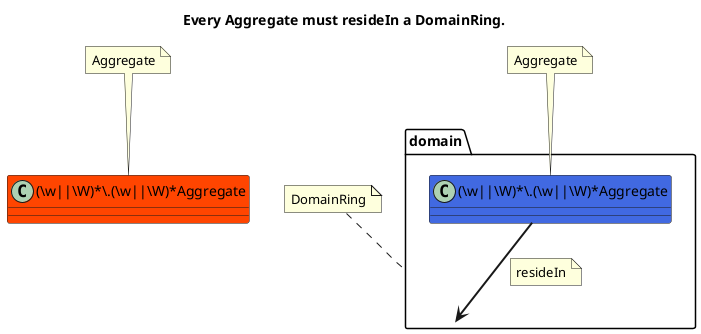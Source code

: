 [role="rule"]
Every Aggregate must resideIn a DomainRing.
@startuml Every Aggregate must resideIn a DomainRing.
title Every Aggregate must resideIn a DomainRing.
folder "domain" as domainRingC {
class "(\\w||\\W)*\\.(\\w||\\W)*Aggregate" as aggregateC #RoyalBlue {
}
}
class "(\\w||\\W)*\\.(\\w||\\W)*Aggregate" as aggregateW #OrangeRed {
}

aggregateC -[bold]-> domainRingC
note on link: resideIn
note "DomainRing" as DomainRing
DomainRing .. domainRingC
note "Aggregate" as Aggregate1
Aggregate1 .. aggregateW
note "Aggregate" as Aggregate
Aggregate .. aggregateC
@enduml

[role="rule"]
No Aggregate can use an ApplicationService.
@startuml No Aggregate can use an ApplicationService.
scale 4
title No Aggregate can use an ApplicationService.
folder "api" as package {
class "?applicationService" as applicationService {
}
}
class "(\\w||\\W)*\\.(\\w||\\W)*Aggregate" as aggregate {
<color:#OrangeRed> {field} ?f : ?applicationService
}
aggregate -[bold]-> applicationService #line:OrangeRed;text:OrangeRed 
note on link: use
note "ApplicationService" as ApplicationService
ApplicationService .. applicationService
note "Aggregate" as Aggregate
Aggregate .. aggregate
folder "api" as package1 {
class "?applicationService1" as applicationService1 {
}
}
class "(\\w||\\W)*\\.(\\w||\\W)*Aggregate" as aggregate1 {
}
aggregate1 -[dashed]-> applicationService1 #line:OrangeRed;text:OrangeRed : <<imports>>
aggregate1 -[bold]-> applicationService1 #line:OrangeRed;text:OrangeRed 
note on link: use
note "ApplicationService" as ApplicationService1
ApplicationService1 .. applicationService1
note "Aggregate" as Aggregate1
Aggregate1 .. aggregate1
@enduml

[role="mapping"]
isAggregate: (?class rdf:type famix:FamixClass) (?class famix:hasName ?name) regex(?name, '(\\w||\\W)*\\.(\\w||\\W)*Aggregate') -> (?class rdf:type architecture:Aggregate)
@startuml isAggregate
title isAggregate
class "(\\w||\\W)*\\.(\\w||\\W)*Aggregate" as class {
}
note "Aggregate" as Aggregate
Aggregate .. class
@enduml

[role="mapping"]
isApplicationService: (?class rdf:type famix:FamixClass) (?package rdf:type famix:Namespace) (?package famix:hasName ?name) regex(?name, 'api') (?package famix:namespaceContains ?class) -> (?class rdf:type architecture:ApplicationService)
@startuml isApplicationService
title isApplicationService
folder "api" as package {
class "?class" as class {
}
}
note "ApplicationService" as ApplicationService
ApplicationService .. class
@enduml

[role="mapping"]
isDomainRing: (?package rdf:type famix:Namespace) (?package famix:hasName ?name) regex(?name, 'domain') -> (?package rdf:type architecture:DomainRing)
@startuml isDomainRing
title isDomainRing
folder "domain" as package {
}
note "DomainRing" as DomainRing
DomainRing .. package
@enduml

[role="mapping"]
resideInMapping: (?class rdf:type famix:FamixClass) (?package rdf:type famix:Namespace) (?package famix:namespaceContains ?class) -> (?class architecture:resideIn ?package)
@startuml resideInMapping
title resideInMapping
folder "?package" as package {
class "?class" as class {
}
}
class -[bold]-> package
note on link: resideIn
@enduml

[role="mapping"]
useMapping: (?class rdf:type famix:FamixClass) (?class2 rdf:type famix:FamixClass) (?f rdf:type famix:Attribute) (?class famix:definesAttribute ?f) (?f famix:hasDeclaredType ?class2) -> (?class architecture:use ?class2)
[role="mapping"]
useMapping: (?class rdf:type famix:FamixClass) (?class2 rdf:type famix:FamixClass) (?class famix:imports ?class2) -> (?class architecture:use ?class2)
@startuml useMapping
title useMapping
package useMapping1 <<Cloud>> {
class "?class" as class {
{field} ?f : ?class2
}
class "?class2" as class2 {
}
class -[bold]-> class2
note on link: use
}
package useMapping2 <<Cloud>> {
class "?class1" as class1 {
}
class "?class21" as class21 {
}
class1 -[dashed]-> class21: <<imports>>
class1 -[bold]-> class21
note on link: use
}
@enduml
